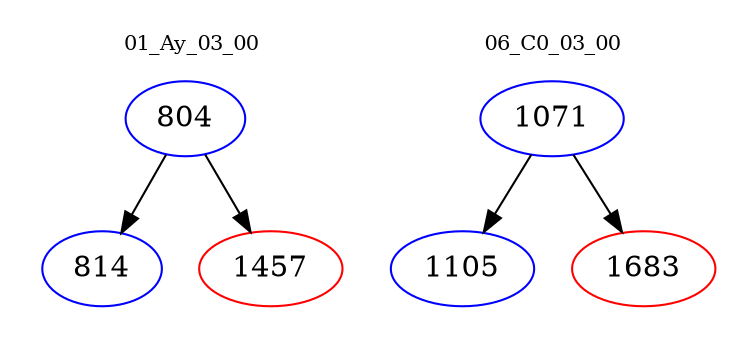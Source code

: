 digraph{
subgraph cluster_0 {
color = white
label = "01_Ay_03_00";
fontsize=10;
T0_804 [label="804", color="blue"]
T0_804 -> T0_814 [color="black"]
T0_814 [label="814", color="blue"]
T0_804 -> T0_1457 [color="black"]
T0_1457 [label="1457", color="red"]
}
subgraph cluster_1 {
color = white
label = "06_C0_03_00";
fontsize=10;
T1_1071 [label="1071", color="blue"]
T1_1071 -> T1_1105 [color="black"]
T1_1105 [label="1105", color="blue"]
T1_1071 -> T1_1683 [color="black"]
T1_1683 [label="1683", color="red"]
}
}
